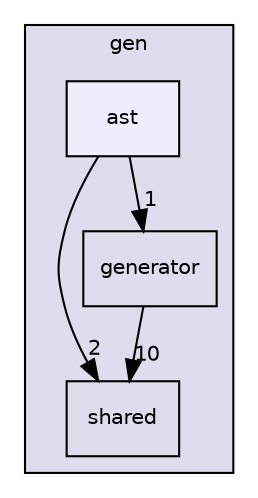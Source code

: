 digraph "/home/bruno/Documents/IC/BenchGen/src/gen/ast" {
  compound=true
  node [ fontsize="10", fontname="Helvetica"];
  edge [ labelfontsize="10", labelfontname="Helvetica"];
  subgraph clusterdir_8f4776c0a463d1ee0804df2637941998 {
    graph [ bgcolor="#ddddee", pencolor="black", label="gen" fontname="Helvetica", fontsize="10", URL="dir_8f4776c0a463d1ee0804df2637941998.html"]
  dir_24557070e25569301ed3ff56f5b731ef [shape=box label="shared" URL="dir_24557070e25569301ed3ff56f5b731ef.html"];
  dir_67d0f892bddef1186087c004512afa49 [shape=box label="generator" URL="dir_67d0f892bddef1186087c004512afa49.html"];
  dir_dd5c22fbc1ebe659599a1b4bca43216e [shape=box, label="ast", style="filled", fillcolor="#eeeeff", pencolor="black", URL="dir_dd5c22fbc1ebe659599a1b4bca43216e.html"];
  }
  dir_dd5c22fbc1ebe659599a1b4bca43216e->dir_24557070e25569301ed3ff56f5b731ef [headlabel="2", labeldistance=1.5 headhref="dir_000002_000007.html"];
  dir_dd5c22fbc1ebe659599a1b4bca43216e->dir_67d0f892bddef1186087c004512afa49 [headlabel="1", labeldistance=1.5 headhref="dir_000002_000003.html"];
  dir_67d0f892bddef1186087c004512afa49->dir_24557070e25569301ed3ff56f5b731ef [headlabel="10", labeldistance=1.5 headhref="dir_000003_000007.html"];
}
